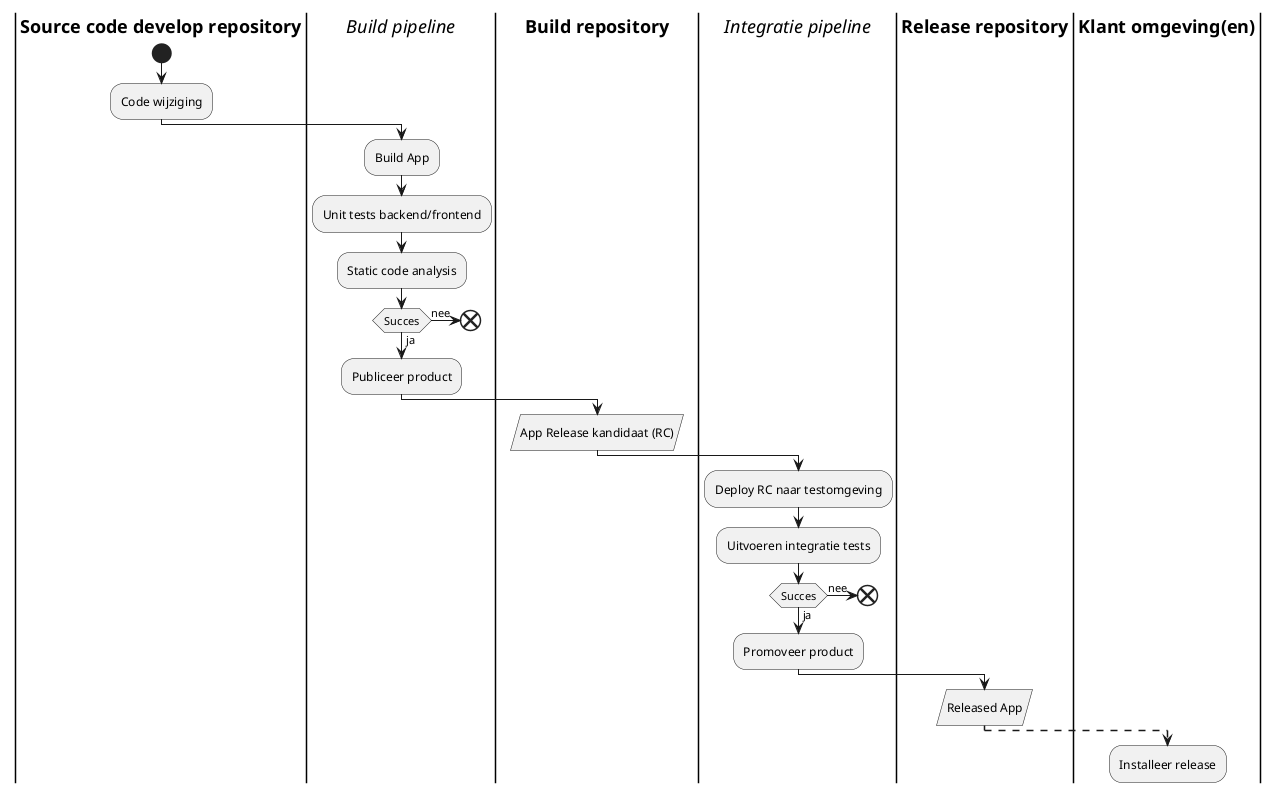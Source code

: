 @startuml

|**Source code develop repository**|
start
:Code wijziging;
|//Build pipeline//|
:Build App;
:Unit tests backend/frontend;
:Static code analysis;
if (Succes) then (nee)
    end
else (ja)
    :Publiceer product;
endif

|**Build repository**|
:App Release kandidaat (RC)/
|//Integratie pipeline//|
:Deploy RC naar testomgeving;
:Uitvoeren integratie tests;
if (Succes) then (nee)
    end
else (ja)
    :Promoveer product;
endif
|**Release repository**|
:Released App/
|**Klant omgeving(en)**|
-[dashed]->
:Installeer release;
detach
@enduml